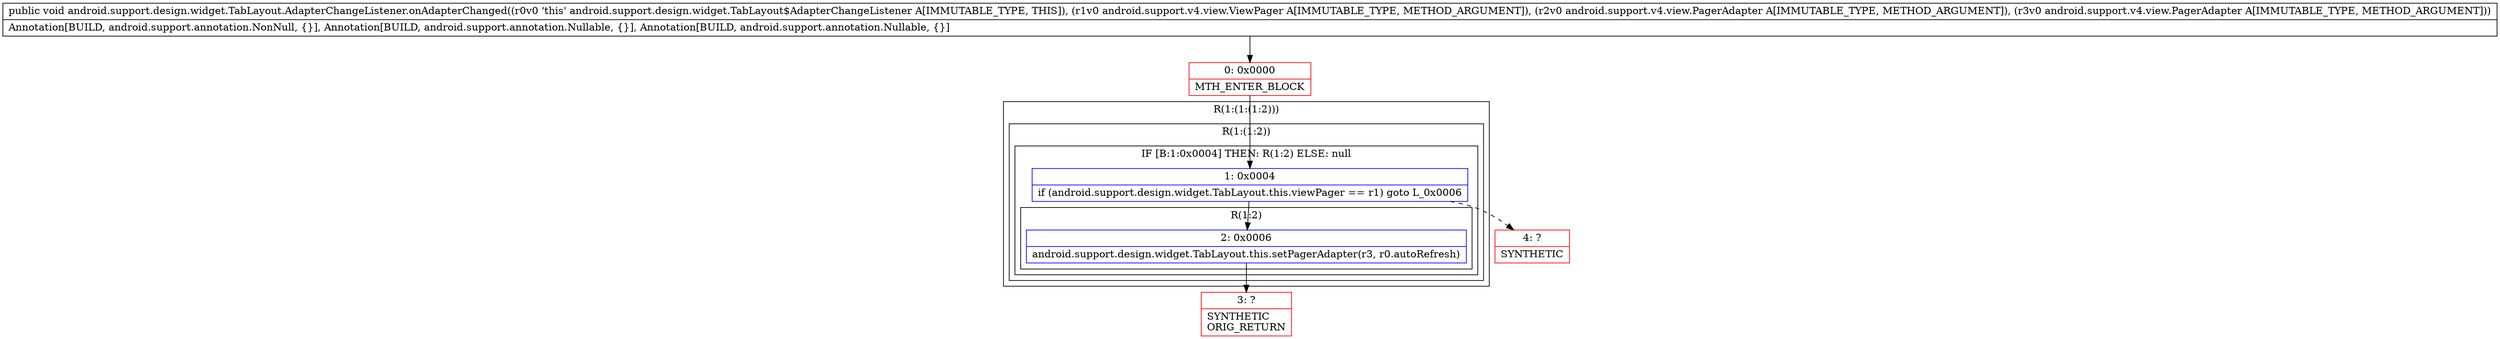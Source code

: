 digraph "CFG forandroid.support.design.widget.TabLayout.AdapterChangeListener.onAdapterChanged(Landroid\/support\/v4\/view\/ViewPager;Landroid\/support\/v4\/view\/PagerAdapter;Landroid\/support\/v4\/view\/PagerAdapter;)V" {
subgraph cluster_Region_1319721602 {
label = "R(1:(1:(1:2)))";
node [shape=record,color=blue];
subgraph cluster_Region_1627912520 {
label = "R(1:(1:2))";
node [shape=record,color=blue];
subgraph cluster_IfRegion_1252022930 {
label = "IF [B:1:0x0004] THEN: R(1:2) ELSE: null";
node [shape=record,color=blue];
Node_1 [shape=record,label="{1\:\ 0x0004|if (android.support.design.widget.TabLayout.this.viewPager == r1) goto L_0x0006\l}"];
subgraph cluster_Region_1044554139 {
label = "R(1:2)";
node [shape=record,color=blue];
Node_2 [shape=record,label="{2\:\ 0x0006|android.support.design.widget.TabLayout.this.setPagerAdapter(r3, r0.autoRefresh)\l}"];
}
}
}
}
Node_0 [shape=record,color=red,label="{0\:\ 0x0000|MTH_ENTER_BLOCK\l}"];
Node_3 [shape=record,color=red,label="{3\:\ ?|SYNTHETIC\lORIG_RETURN\l}"];
Node_4 [shape=record,color=red,label="{4\:\ ?|SYNTHETIC\l}"];
MethodNode[shape=record,label="{public void android.support.design.widget.TabLayout.AdapterChangeListener.onAdapterChanged((r0v0 'this' android.support.design.widget.TabLayout$AdapterChangeListener A[IMMUTABLE_TYPE, THIS]), (r1v0 android.support.v4.view.ViewPager A[IMMUTABLE_TYPE, METHOD_ARGUMENT]), (r2v0 android.support.v4.view.PagerAdapter A[IMMUTABLE_TYPE, METHOD_ARGUMENT]), (r3v0 android.support.v4.view.PagerAdapter A[IMMUTABLE_TYPE, METHOD_ARGUMENT]))  | Annotation[BUILD, android.support.annotation.NonNull, \{\}], Annotation[BUILD, android.support.annotation.Nullable, \{\}], Annotation[BUILD, android.support.annotation.Nullable, \{\}]\l}"];
MethodNode -> Node_0;
Node_1 -> Node_2;
Node_1 -> Node_4[style=dashed];
Node_2 -> Node_3;
Node_0 -> Node_1;
}

